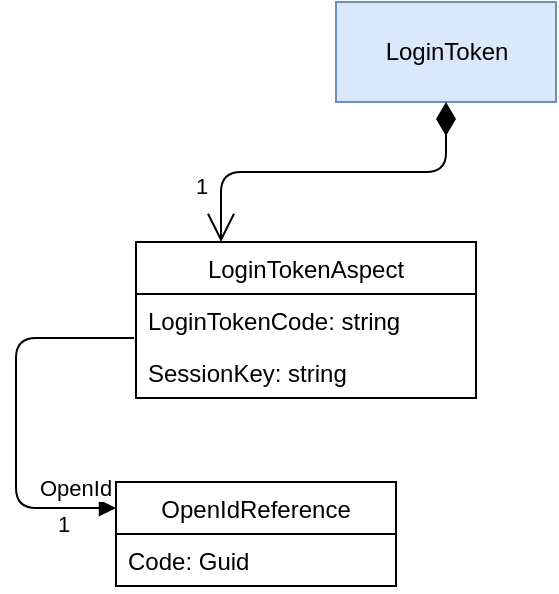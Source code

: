 <mxfile version="13.9.9" type="device"><diagram id="FRYkHsHHm1vMuhBnIMK2" name="Page-1"><mxGraphModel dx="1086" dy="926" grid="1" gridSize="10" guides="1" tooltips="1" connect="1" arrows="1" fold="1" page="1" pageScale="1" pageWidth="850" pageHeight="1100" math="0" shadow="0"><root><mxCell id="0"/><mxCell id="1" parent="0"/><mxCell id="vLl8QmkYg4v4xSAGVLIt-1" value="LoginToken" style="html=1;fillColor=#dae8fc;strokeColor=#6c8ebf;" parent="1" vertex="1"><mxGeometry x="370" y="490" width="110" height="50" as="geometry"/></mxCell><mxCell id="vLl8QmkYg4v4xSAGVLIt-2" value="LoginTokenAspect" style="swimlane;fontStyle=0;childLayout=stackLayout;horizontal=1;startSize=26;fillColor=none;horizontalStack=0;resizeParent=1;resizeParentMax=0;resizeLast=0;collapsible=1;marginBottom=0;" parent="1" vertex="1"><mxGeometry x="270" y="610" width="170" height="78" as="geometry"/></mxCell><mxCell id="vLl8QmkYg4v4xSAGVLIt-3" value="LoginTokenCode: string" style="text;strokeColor=none;fillColor=none;align=left;verticalAlign=top;spacingLeft=4;spacingRight=4;overflow=hidden;rotatable=0;points=[[0,0.5],[1,0.5]];portConstraint=eastwest;" parent="vLl8QmkYg4v4xSAGVLIt-2" vertex="1"><mxGeometry y="26" width="170" height="26" as="geometry"/></mxCell><mxCell id="KtuGVrQy7SWnP-0VDgab-2" value="SessionKey: string" style="text;strokeColor=none;fillColor=none;align=left;verticalAlign=top;spacingLeft=4;spacingRight=4;overflow=hidden;rotatable=0;points=[[0,0.5],[1,0.5]];portConstraint=eastwest;" parent="vLl8QmkYg4v4xSAGVLIt-2" vertex="1"><mxGeometry y="52" width="170" height="26" as="geometry"/></mxCell><mxCell id="vLl8QmkYg4v4xSAGVLIt-8" value="1" style="endArrow=open;html=1;endSize=12;startArrow=diamondThin;startSize=14;startFill=1;edgeStyle=orthogonalEdgeStyle;align=left;verticalAlign=bottom;entryX=0.25;entryY=0;entryDx=0;entryDy=0;" parent="1" source="vLl8QmkYg4v4xSAGVLIt-1" target="vLl8QmkYg4v4xSAGVLIt-2" edge="1"><mxGeometry x="0.789" y="-15" relative="1" as="geometry"><mxPoint x="360" y="530" as="sourcePoint"/><mxPoint x="520" y="530" as="targetPoint"/><mxPoint as="offset"/></mxGeometry></mxCell><mxCell id="ZljvM-RixvTe9SqSZF_h-1" value="OpenIdReference" style="swimlane;fontStyle=0;childLayout=stackLayout;horizontal=1;startSize=26;fillColor=none;horizontalStack=0;resizeParent=1;resizeParentMax=0;resizeLast=0;collapsible=1;marginBottom=0;" parent="1" vertex="1"><mxGeometry x="260" y="730" width="140" height="52" as="geometry"><mxRectangle x="490" y="550" width="130" height="26" as="alternateBounds"/></mxGeometry></mxCell><mxCell id="ZljvM-RixvTe9SqSZF_h-2" value="Code: Guid" style="text;strokeColor=none;fillColor=none;align=left;verticalAlign=top;spacingLeft=4;spacingRight=4;overflow=hidden;rotatable=0;points=[[0,0.5],[1,0.5]];portConstraint=eastwest;" parent="ZljvM-RixvTe9SqSZF_h-1" vertex="1"><mxGeometry y="26" width="140" height="26" as="geometry"/></mxCell><mxCell id="ZljvM-RixvTe9SqSZF_h-9" value="OpenId" style="endArrow=block;endFill=1;html=1;edgeStyle=orthogonalEdgeStyle;align=left;verticalAlign=top;entryX=0;entryY=0.25;entryDx=0;entryDy=0;exitX=-0.006;exitY=0.846;exitDx=0;exitDy=0;exitPerimeter=0;" parent="1" source="vLl8QmkYg4v4xSAGVLIt-3" target="ZljvM-RixvTe9SqSZF_h-1" edge="1"><mxGeometry x="0.247" y="10" relative="1" as="geometry"><mxPoint x="190" y="617" as="sourcePoint"/><mxPoint x="610" y="700" as="targetPoint"/><Array as="points"><mxPoint x="210" y="658"/><mxPoint x="210" y="743"/></Array><mxPoint as="offset"/></mxGeometry></mxCell><mxCell id="ZljvM-RixvTe9SqSZF_h-10" value="1" style="edgeLabel;resizable=0;html=1;align=left;verticalAlign=bottom;" parent="ZljvM-RixvTe9SqSZF_h-9" connectable="0" vertex="1"><mxGeometry x="-1" relative="1" as="geometry"><mxPoint x="-40" y="102.0" as="offset"/></mxGeometry></mxCell></root></mxGraphModel></diagram></mxfile>